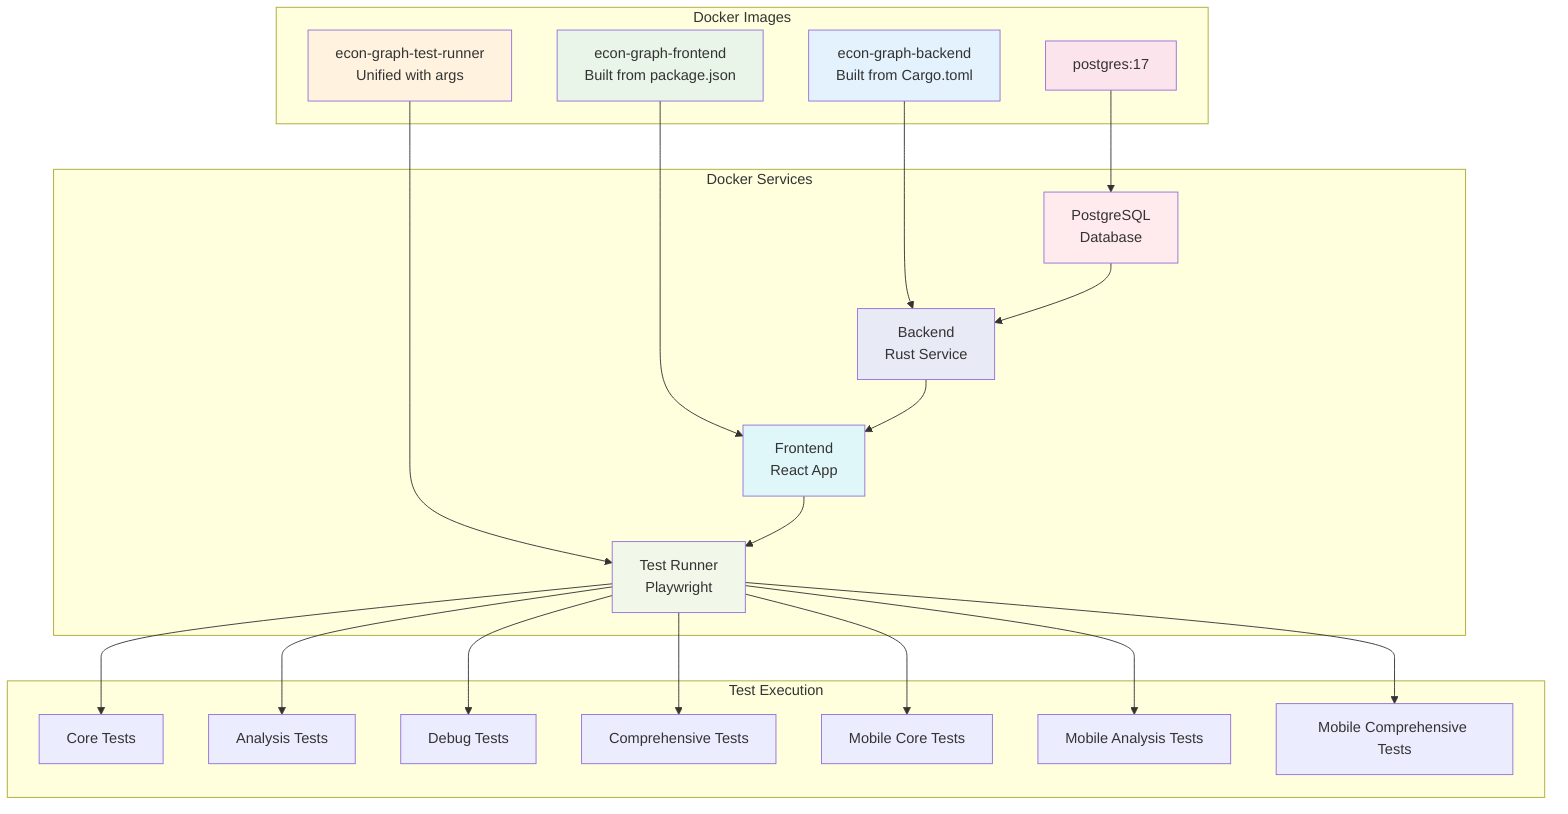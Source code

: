 graph TD
    subgraph "Docker Services"
        A[PostgreSQL<br/>Database]
        B[Backend<br/>Rust Service]
        C[Frontend<br/>React App]
        D[Test Runner<br/>Playwright]
    end

    subgraph "Docker Images"
        E[postgres:17]
        F[econ-graph-backend<br/>Built from Cargo.toml]
        G[econ-graph-frontend<br/>Built from package.json]
        H[econ-graph-test-runner<br/>Unified with args]
    end

    subgraph "Test Execution"
        I[Core Tests]
        J[Analysis Tests]
        K[Debug Tests]
        L[Comprehensive Tests]
        M[Mobile Core Tests]
        N[Mobile Analysis Tests]
        O[Mobile Comprehensive Tests]
    end

    E --> A
    F --> B
    G --> C
    H --> D

    A --> B
    B --> C
    C --> D

    D --> I
    D --> J
    D --> K
    D --> L
    D --> M
    D --> N
    D --> O

    style A fill:#ffebee
    style B fill:#e8eaf6
    style C fill:#e0f7fa
    style D fill:#f1f8e9
    style E fill:#fce4ec
    style F fill:#e3f2fd
    style G fill:#e8f5e8
    style H fill:#fff3e0